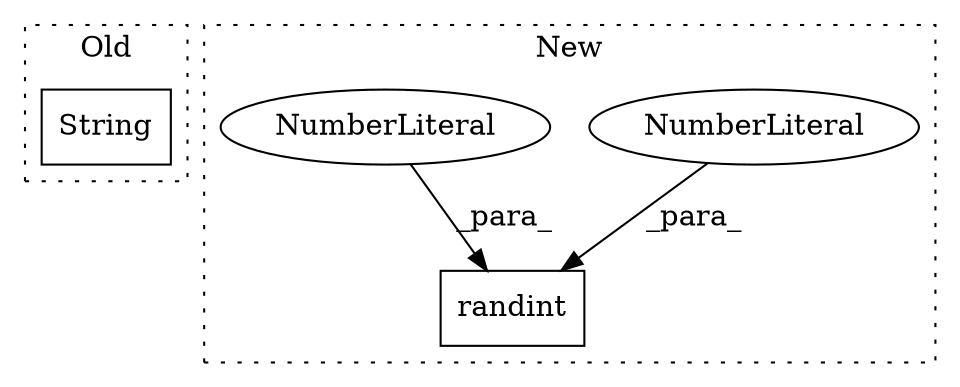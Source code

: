digraph G {
subgraph cluster0 {
1 [label="String" a="32" s="10755,10764" l="7,1" shape="box"];
label = "Old";
style="dotted";
}
subgraph cluster1 {
2 [label="randint" a="32" s="9877,9888" l="8,1" shape="box"];
3 [label="NumberLiteral" a="34" s="9885" l="1" shape="ellipse"];
4 [label="NumberLiteral" a="34" s="9887" l="1" shape="ellipse"];
label = "New";
style="dotted";
}
3 -> 2 [label="_para_"];
4 -> 2 [label="_para_"];
}